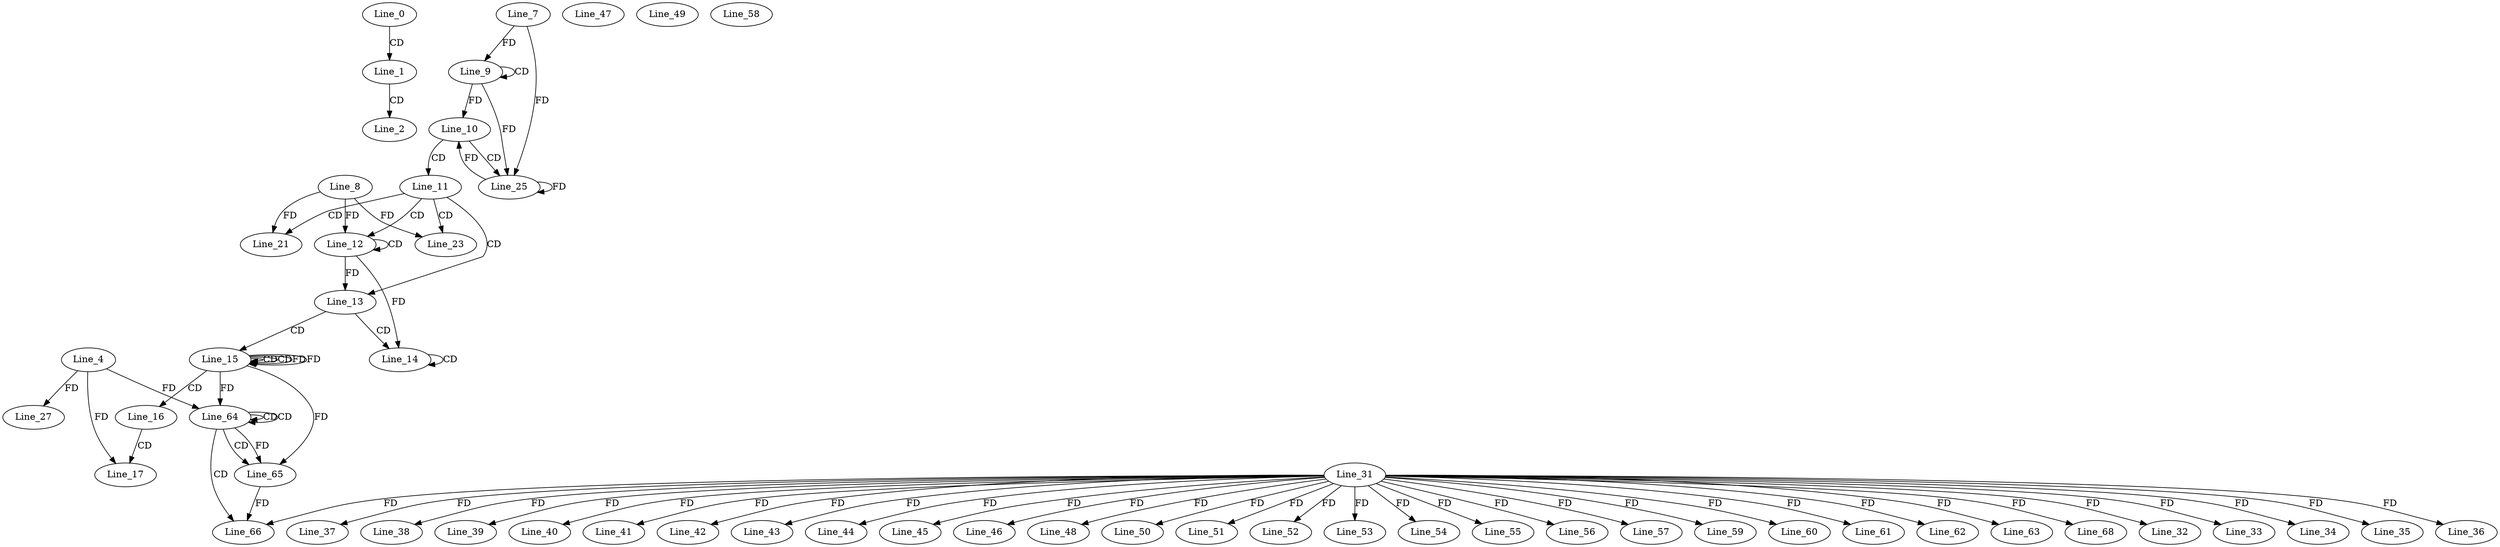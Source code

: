 digraph G {
  Line_0;
  Line_1;
  Line_2;
  Line_9;
  Line_9;
  Line_7;
  Line_10;
  Line_11;
  Line_12;
  Line_12;
  Line_8;
  Line_13;
  Line_13;
  Line_14;
  Line_14;
  Line_15;
  Line_15;
  Line_15;
  Line_16;
  Line_17;
  Line_4;
  Line_21;
  Line_23;
  Line_25;
  Line_25;
  Line_27;
  Line_31;
  Line_32;
  Line_33;
  Line_34;
  Line_35;
  Line_36;
  Line_37;
  Line_38;
  Line_39;
  Line_40;
  Line_41;
  Line_42;
  Line_43;
  Line_44;
  Line_45;
  Line_46;
  Line_47;
  Line_48;
  Line_49;
  Line_50;
  Line_51;
  Line_52;
  Line_53;
  Line_54;
  Line_55;
  Line_56;
  Line_57;
  Line_58;
  Line_59;
  Line_60;
  Line_61;
  Line_62;
  Line_63;
  Line_64;
  Line_64;
  Line_64;
  Line_64;
  Line_65;
  Line_65;
  Line_66;
  Line_68;
  Line_0 -> Line_1 [ label="CD" ];
  Line_1 -> Line_2 [ label="CD" ];
  Line_9 -> Line_9 [ label="CD" ];
  Line_7 -> Line_9 [ label="FD" ];
  Line_9 -> Line_10 [ label="FD" ];
  Line_10 -> Line_11 [ label="CD" ];
  Line_11 -> Line_12 [ label="CD" ];
  Line_12 -> Line_12 [ label="CD" ];
  Line_8 -> Line_12 [ label="FD" ];
  Line_11 -> Line_13 [ label="CD" ];
  Line_12 -> Line_13 [ label="FD" ];
  Line_13 -> Line_14 [ label="CD" ];
  Line_14 -> Line_14 [ label="CD" ];
  Line_12 -> Line_14 [ label="FD" ];
  Line_13 -> Line_15 [ label="CD" ];
  Line_15 -> Line_15 [ label="CD" ];
  Line_15 -> Line_15 [ label="CD" ];
  Line_15 -> Line_15 [ label="FD" ];
  Line_15 -> Line_16 [ label="CD" ];
  Line_16 -> Line_17 [ label="CD" ];
  Line_4 -> Line_17 [ label="FD" ];
  Line_11 -> Line_21 [ label="CD" ];
  Line_8 -> Line_21 [ label="FD" ];
  Line_11 -> Line_23 [ label="CD" ];
  Line_8 -> Line_23 [ label="FD" ];
  Line_10 -> Line_25 [ label="CD" ];
  Line_25 -> Line_25 [ label="FD" ];
  Line_9 -> Line_25 [ label="FD" ];
  Line_7 -> Line_25 [ label="FD" ];
  Line_4 -> Line_27 [ label="FD" ];
  Line_31 -> Line_32 [ label="FD" ];
  Line_31 -> Line_33 [ label="FD" ];
  Line_31 -> Line_34 [ label="FD" ];
  Line_31 -> Line_35 [ label="FD" ];
  Line_31 -> Line_36 [ label="FD" ];
  Line_31 -> Line_37 [ label="FD" ];
  Line_31 -> Line_38 [ label="FD" ];
  Line_31 -> Line_39 [ label="FD" ];
  Line_31 -> Line_40 [ label="FD" ];
  Line_31 -> Line_41 [ label="FD" ];
  Line_31 -> Line_42 [ label="FD" ];
  Line_31 -> Line_43 [ label="FD" ];
  Line_31 -> Line_44 [ label="FD" ];
  Line_31 -> Line_45 [ label="FD" ];
  Line_31 -> Line_46 [ label="FD" ];
  Line_31 -> Line_48 [ label="FD" ];
  Line_31 -> Line_50 [ label="FD" ];
  Line_31 -> Line_51 [ label="FD" ];
  Line_31 -> Line_52 [ label="FD" ];
  Line_31 -> Line_53 [ label="FD" ];
  Line_31 -> Line_54 [ label="FD" ];
  Line_31 -> Line_55 [ label="FD" ];
  Line_31 -> Line_56 [ label="FD" ];
  Line_31 -> Line_57 [ label="FD" ];
  Line_31 -> Line_59 [ label="FD" ];
  Line_31 -> Line_60 [ label="FD" ];
  Line_31 -> Line_61 [ label="FD" ];
  Line_31 -> Line_62 [ label="FD" ];
  Line_31 -> Line_63 [ label="FD" ];
  Line_64 -> Line_64 [ label="CD" ];
  Line_15 -> Line_64 [ label="FD" ];
  Line_64 -> Line_64 [ label="CD" ];
  Line_4 -> Line_64 [ label="FD" ];
  Line_64 -> Line_65 [ label="CD" ];
  Line_64 -> Line_65 [ label="FD" ];
  Line_15 -> Line_65 [ label="FD" ];
  Line_64 -> Line_66 [ label="CD" ];
  Line_31 -> Line_66 [ label="FD" ];
  Line_65 -> Line_66 [ label="FD" ];
  Line_31 -> Line_68 [ label="FD" ];
  Line_25 -> Line_10 [ label="FD" ];
  Line_15 -> Line_15 [ label="FD" ];
}
